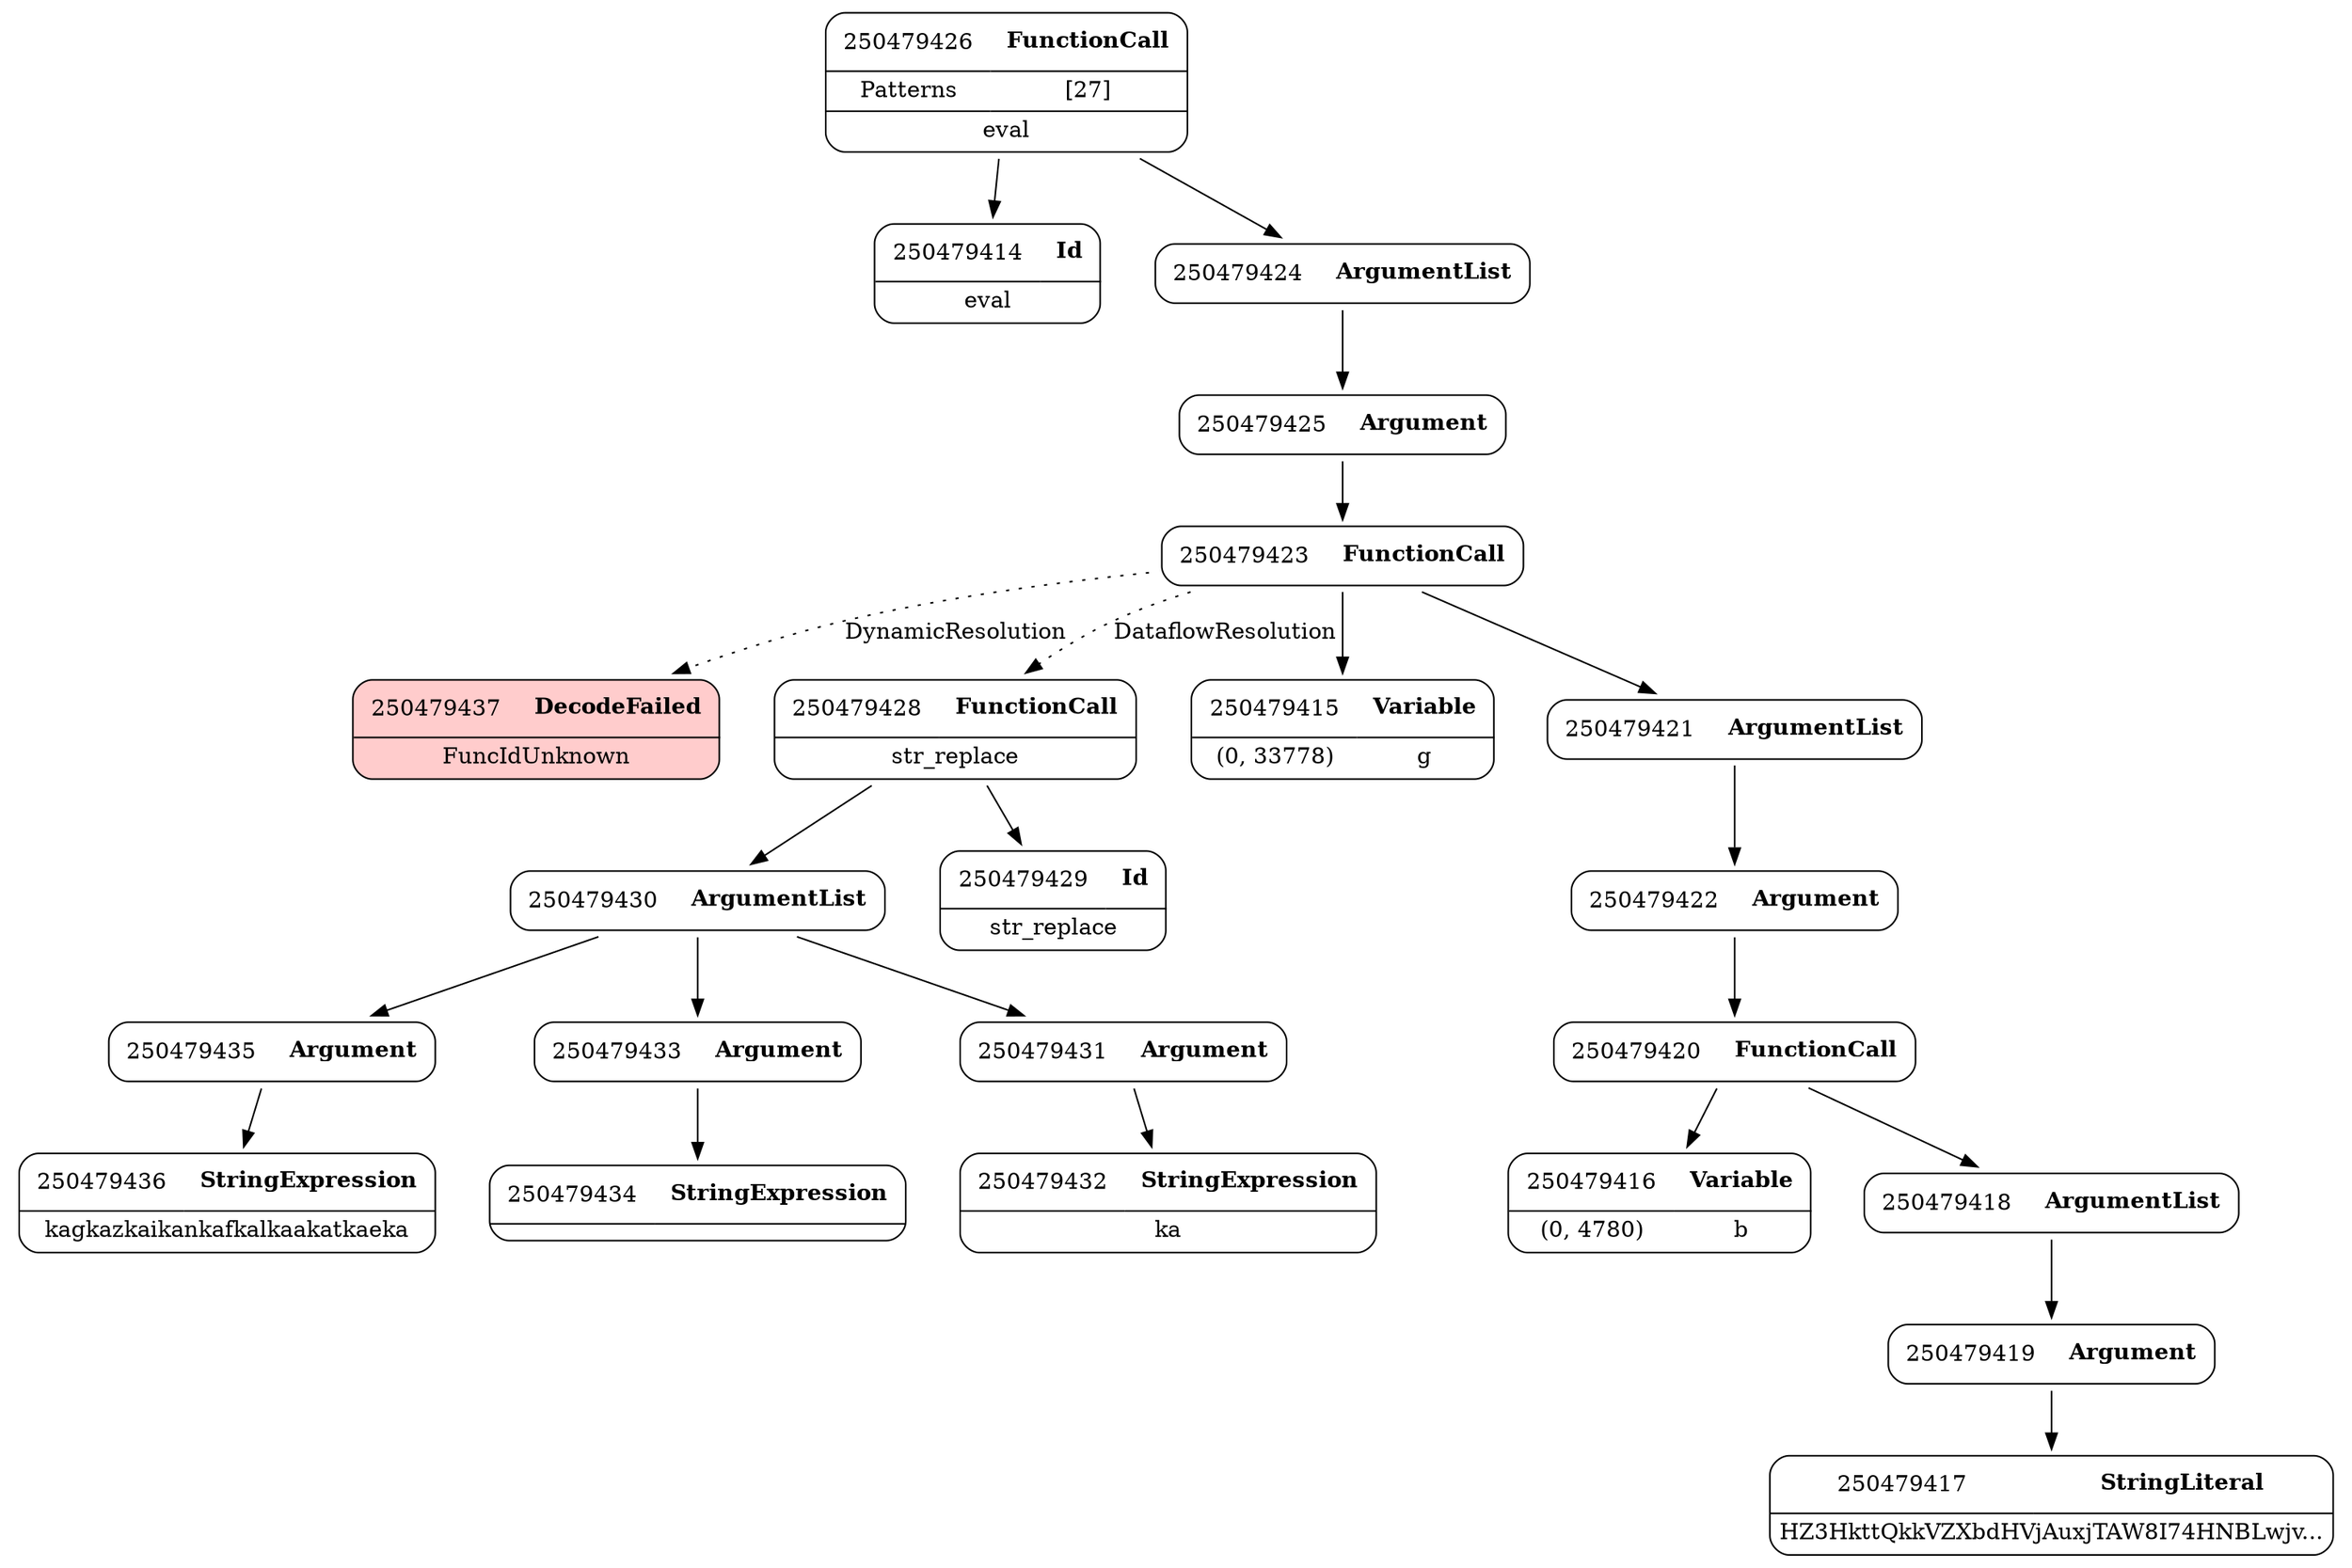 digraph ast {
node [shape=none];
250479436 [label=<<TABLE border='1' cellspacing='0' cellpadding='10' style='rounded' ><TR><TD border='0'>250479436</TD><TD border='0'><B>StringExpression</B></TD></TR><HR/><TR><TD border='0' cellpadding='5' colspan='2'>kagkazkaikankafkalkaakatkaeka</TD></TR></TABLE>>];
250479437 [label=<<TABLE border='1' cellspacing='0' cellpadding='10' style='rounded' bgcolor='#FFCCCC' ><TR><TD border='0'>250479437</TD><TD border='0'><B>DecodeFailed</B></TD></TR><HR/><TR><TD border='0' cellpadding='5' colspan='2'>FuncIdUnknown</TD></TR></TABLE>>];
250479434 [label=<<TABLE border='1' cellspacing='0' cellpadding='10' style='rounded' ><TR><TD border='0'>250479434</TD><TD border='0'><B>StringExpression</B></TD></TR><HR/><TR><TD border='0' cellpadding='5' colspan='2'></TD></TR></TABLE>>];
250479435 [label=<<TABLE border='1' cellspacing='0' cellpadding='10' style='rounded' ><TR><TD border='0'>250479435</TD><TD border='0'><B>Argument</B></TD></TR></TABLE>>];
250479435 -> 250479436 [weight=2];
250479432 [label=<<TABLE border='1' cellspacing='0' cellpadding='10' style='rounded' ><TR><TD border='0'>250479432</TD><TD border='0'><B>StringExpression</B></TD></TR><HR/><TR><TD border='0' cellpadding='5' colspan='2'>ka</TD></TR></TABLE>>];
250479433 [label=<<TABLE border='1' cellspacing='0' cellpadding='10' style='rounded' ><TR><TD border='0'>250479433</TD><TD border='0'><B>Argument</B></TD></TR></TABLE>>];
250479433 -> 250479434 [weight=2];
250479430 [label=<<TABLE border='1' cellspacing='0' cellpadding='10' style='rounded' ><TR><TD border='0'>250479430</TD><TD border='0'><B>ArgumentList</B></TD></TR></TABLE>>];
250479430 -> 250479431 [weight=2];
250479430 -> 250479433 [weight=2];
250479430 -> 250479435 [weight=2];
250479431 [label=<<TABLE border='1' cellspacing='0' cellpadding='10' style='rounded' ><TR><TD border='0'>250479431</TD><TD border='0'><B>Argument</B></TD></TR></TABLE>>];
250479431 -> 250479432 [weight=2];
250479428 [label=<<TABLE border='1' cellspacing='0' cellpadding='10' style='rounded' ><TR><TD border='0'>250479428</TD><TD border='0'><B>FunctionCall</B></TD></TR><HR/><TR><TD border='0' cellpadding='5' colspan='2'>str_replace</TD></TR></TABLE>>];
250479428 -> 250479429 [weight=2];
250479428 -> 250479430 [weight=2];
250479429 [label=<<TABLE border='1' cellspacing='0' cellpadding='10' style='rounded' ><TR><TD border='0'>250479429</TD><TD border='0'><B>Id</B></TD></TR><HR/><TR><TD border='0' cellpadding='5' colspan='2'>str_replace</TD></TR></TABLE>>];
250479426 [label=<<TABLE border='1' cellspacing='0' cellpadding='10' style='rounded' ><TR><TD border='0'>250479426</TD><TD border='0'><B>FunctionCall</B></TD></TR><HR/><TR><TD border='0' cellpadding='5'>Patterns</TD><TD border='0' cellpadding='5'>[27]</TD></TR><HR/><TR><TD border='0' cellpadding='5' colspan='2'>eval</TD></TR></TABLE>>];
250479426 -> 250479414 [weight=2];
250479426 -> 250479424 [weight=2];
250479424 [label=<<TABLE border='1' cellspacing='0' cellpadding='10' style='rounded' ><TR><TD border='0'>250479424</TD><TD border='0'><B>ArgumentList</B></TD></TR></TABLE>>];
250479424 -> 250479425 [weight=2];
250479425 [label=<<TABLE border='1' cellspacing='0' cellpadding='10' style='rounded' ><TR><TD border='0'>250479425</TD><TD border='0'><B>Argument</B></TD></TR></TABLE>>];
250479425 -> 250479423 [weight=2];
250479422 [label=<<TABLE border='1' cellspacing='0' cellpadding='10' style='rounded' ><TR><TD border='0'>250479422</TD><TD border='0'><B>Argument</B></TD></TR></TABLE>>];
250479422 -> 250479420 [weight=2];
250479423 [label=<<TABLE border='1' cellspacing='0' cellpadding='10' style='rounded' ><TR><TD border='0'>250479423</TD><TD border='0'><B>FunctionCall</B></TD></TR></TABLE>>];
250479423 -> 250479415 [weight=2];
250479423 -> 250479421 [weight=2];
250479423 -> 250479437 [style=dotted,label=DynamicResolution];
250479423 -> 250479428 [style=dotted,label=DataflowResolution];
250479420 [label=<<TABLE border='1' cellspacing='0' cellpadding='10' style='rounded' ><TR><TD border='0'>250479420</TD><TD border='0'><B>FunctionCall</B></TD></TR></TABLE>>];
250479420 -> 250479416 [weight=2];
250479420 -> 250479418 [weight=2];
250479421 [label=<<TABLE border='1' cellspacing='0' cellpadding='10' style='rounded' ><TR><TD border='0'>250479421</TD><TD border='0'><B>ArgumentList</B></TD></TR></TABLE>>];
250479421 -> 250479422 [weight=2];
250479418 [label=<<TABLE border='1' cellspacing='0' cellpadding='10' style='rounded' ><TR><TD border='0'>250479418</TD><TD border='0'><B>ArgumentList</B></TD></TR></TABLE>>];
250479418 -> 250479419 [weight=2];
250479419 [label=<<TABLE border='1' cellspacing='0' cellpadding='10' style='rounded' ><TR><TD border='0'>250479419</TD><TD border='0'><B>Argument</B></TD></TR></TABLE>>];
250479419 -> 250479417 [weight=2];
250479416 [label=<<TABLE border='1' cellspacing='0' cellpadding='10' style='rounded' ><TR><TD border='0'>250479416</TD><TD border='0'><B>Variable</B></TD></TR><HR/><TR><TD border='0' cellpadding='5'>(0, 4780)</TD><TD border='0' cellpadding='5'>b</TD></TR></TABLE>>];
250479417 [label=<<TABLE border='1' cellspacing='0' cellpadding='10' style='rounded' ><TR><TD border='0'>250479417</TD><TD border='0'><B>StringLiteral</B></TD></TR><HR/><TR><TD border='0' cellpadding='5' colspan='2'>HZ3HkttQkkVZXbdHVjAuxjTAW8I74HNBLwjv...</TD></TR></TABLE>>];
250479414 [label=<<TABLE border='1' cellspacing='0' cellpadding='10' style='rounded' ><TR><TD border='0'>250479414</TD><TD border='0'><B>Id</B></TD></TR><HR/><TR><TD border='0' cellpadding='5' colspan='2'>eval</TD></TR></TABLE>>];
250479415 [label=<<TABLE border='1' cellspacing='0' cellpadding='10' style='rounded' ><TR><TD border='0'>250479415</TD><TD border='0'><B>Variable</B></TD></TR><HR/><TR><TD border='0' cellpadding='5'>(0, 33778)</TD><TD border='0' cellpadding='5'>g</TD></TR></TABLE>>];
}
